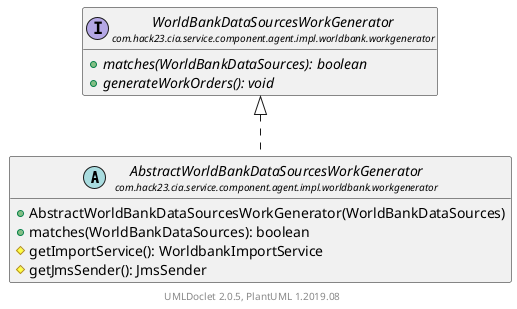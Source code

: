 @startuml
    set namespaceSeparator none
    hide empty fields
    hide empty methods

    abstract class "<size:14>AbstractWorldBankDataSourcesWorkGenerator\n<size:10>com.hack23.cia.service.component.agent.impl.worldbank.workgenerator" as com.hack23.cia.service.component.agent.impl.worldbank.workgenerator.AbstractWorldBankDataSourcesWorkGenerator [[AbstractWorldBankDataSourcesWorkGenerator.html]] {
        +AbstractWorldBankDataSourcesWorkGenerator(WorldBankDataSources)
        +matches(WorldBankDataSources): boolean
        #getImportService(): WorldbankImportService
        #getJmsSender(): JmsSender
    }

    interface "<size:14>WorldBankDataSourcesWorkGenerator\n<size:10>com.hack23.cia.service.component.agent.impl.worldbank.workgenerator" as com.hack23.cia.service.component.agent.impl.worldbank.workgenerator.WorldBankDataSourcesWorkGenerator [[WorldBankDataSourcesWorkGenerator.html]] {
        {abstract} +matches(WorldBankDataSources): boolean
        {abstract} +generateWorkOrders(): void
    }

    com.hack23.cia.service.component.agent.impl.worldbank.workgenerator.WorldBankDataSourcesWorkGenerator <|.. com.hack23.cia.service.component.agent.impl.worldbank.workgenerator.AbstractWorldBankDataSourcesWorkGenerator

    center footer UMLDoclet 2.0.5, PlantUML 1.2019.08
@enduml
